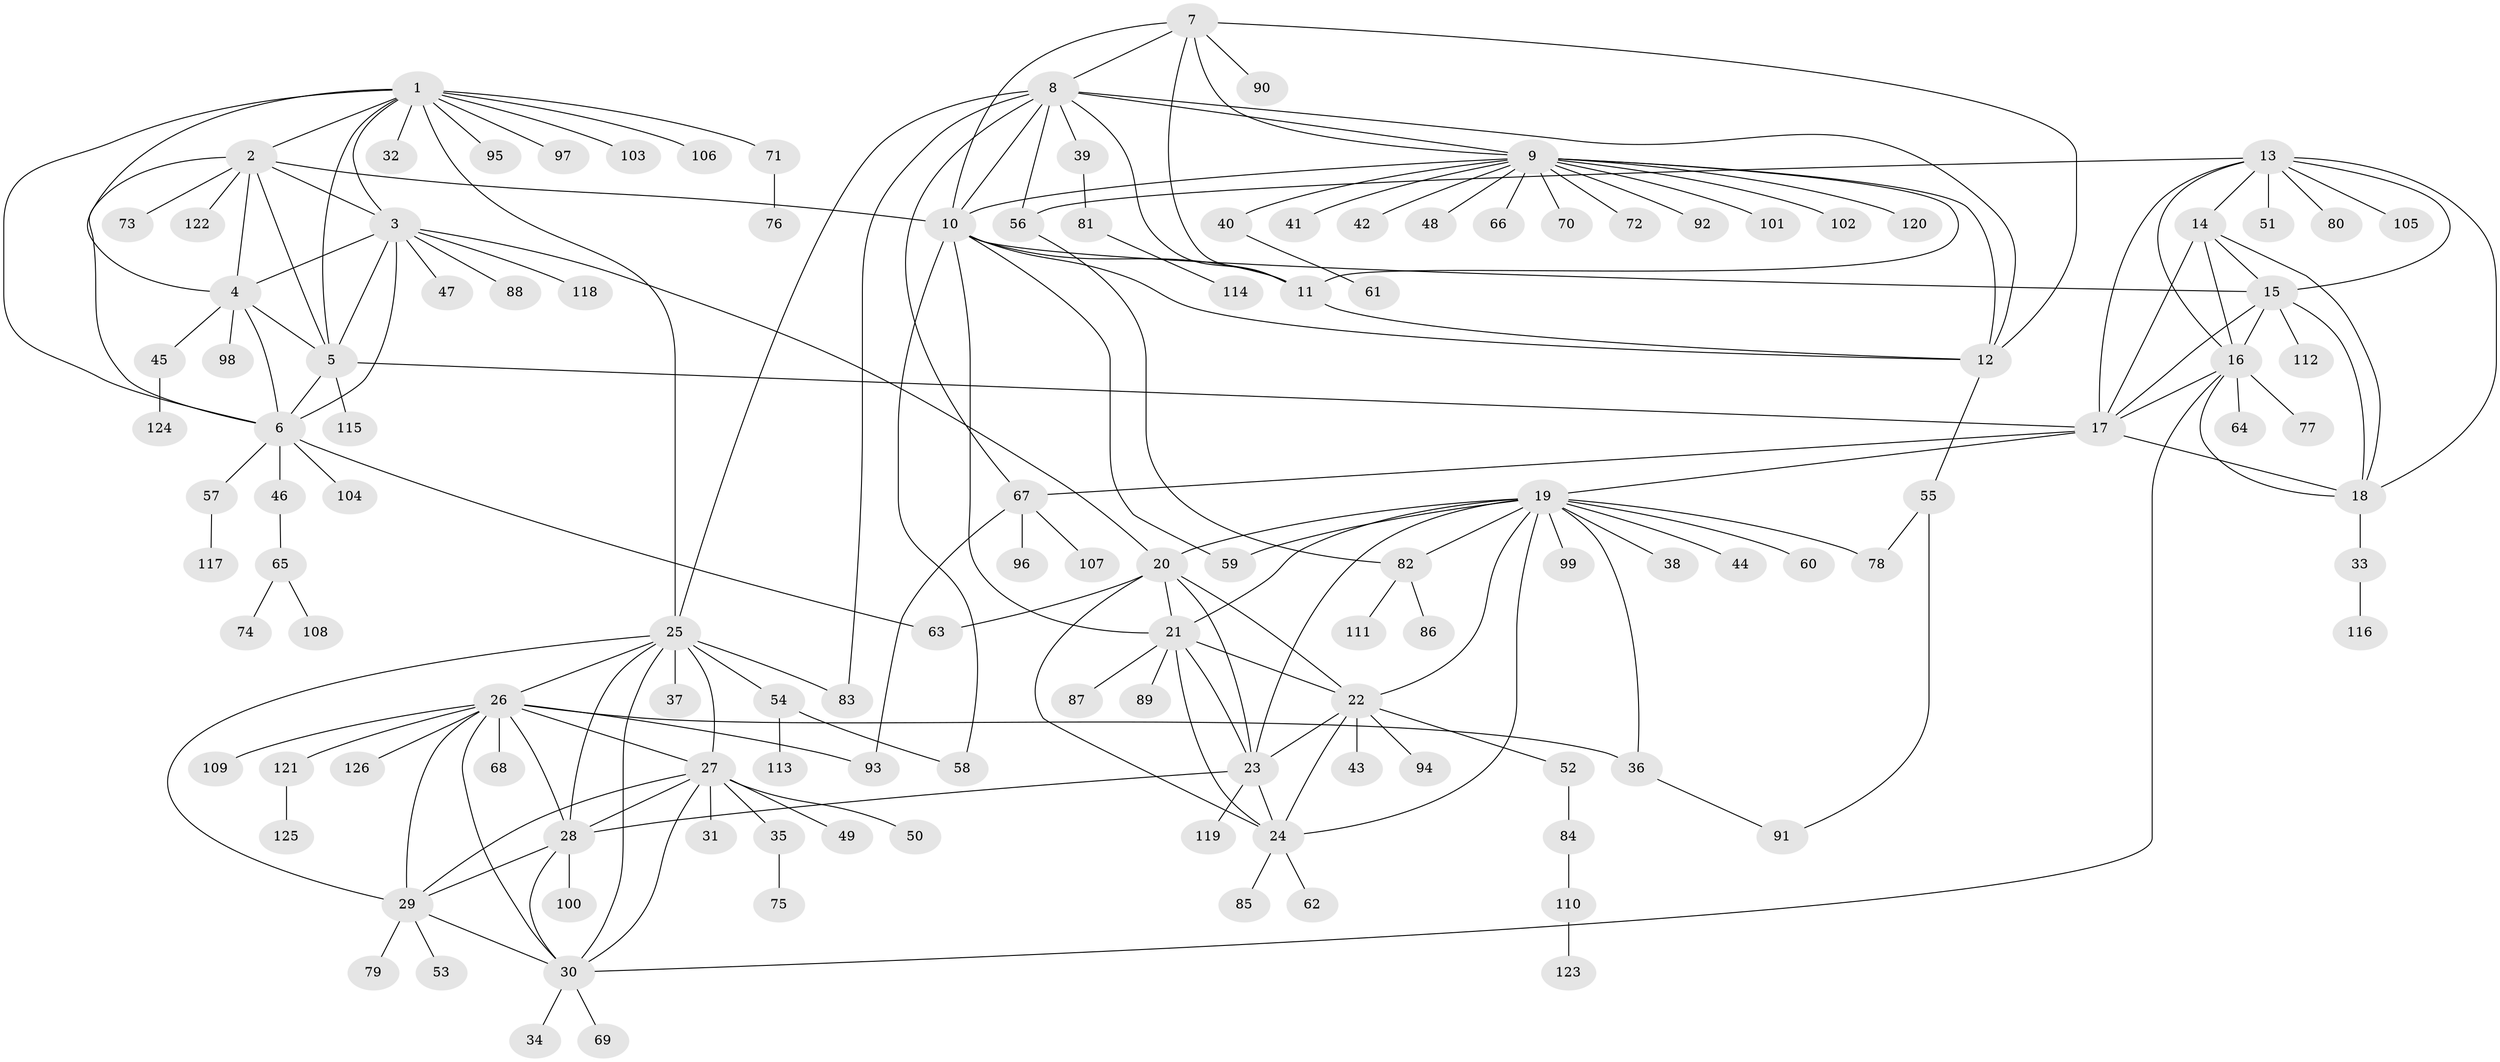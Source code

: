 // Generated by graph-tools (version 1.1) at 2025/11/02/27/25 16:11:35]
// undirected, 126 vertices, 192 edges
graph export_dot {
graph [start="1"]
  node [color=gray90,style=filled];
  1;
  2;
  3;
  4;
  5;
  6;
  7;
  8;
  9;
  10;
  11;
  12;
  13;
  14;
  15;
  16;
  17;
  18;
  19;
  20;
  21;
  22;
  23;
  24;
  25;
  26;
  27;
  28;
  29;
  30;
  31;
  32;
  33;
  34;
  35;
  36;
  37;
  38;
  39;
  40;
  41;
  42;
  43;
  44;
  45;
  46;
  47;
  48;
  49;
  50;
  51;
  52;
  53;
  54;
  55;
  56;
  57;
  58;
  59;
  60;
  61;
  62;
  63;
  64;
  65;
  66;
  67;
  68;
  69;
  70;
  71;
  72;
  73;
  74;
  75;
  76;
  77;
  78;
  79;
  80;
  81;
  82;
  83;
  84;
  85;
  86;
  87;
  88;
  89;
  90;
  91;
  92;
  93;
  94;
  95;
  96;
  97;
  98;
  99;
  100;
  101;
  102;
  103;
  104;
  105;
  106;
  107;
  108;
  109;
  110;
  111;
  112;
  113;
  114;
  115;
  116;
  117;
  118;
  119;
  120;
  121;
  122;
  123;
  124;
  125;
  126;
  1 -- 2;
  1 -- 3;
  1 -- 4;
  1 -- 5;
  1 -- 6;
  1 -- 25;
  1 -- 32;
  1 -- 71;
  1 -- 95;
  1 -- 97;
  1 -- 103;
  1 -- 106;
  2 -- 3;
  2 -- 4;
  2 -- 5;
  2 -- 6;
  2 -- 10;
  2 -- 73;
  2 -- 122;
  3 -- 4;
  3 -- 5;
  3 -- 6;
  3 -- 20;
  3 -- 47;
  3 -- 88;
  3 -- 118;
  4 -- 5;
  4 -- 6;
  4 -- 45;
  4 -- 98;
  5 -- 6;
  5 -- 17;
  5 -- 115;
  6 -- 46;
  6 -- 57;
  6 -- 63;
  6 -- 104;
  7 -- 8;
  7 -- 9;
  7 -- 10;
  7 -- 11;
  7 -- 12;
  7 -- 90;
  8 -- 9;
  8 -- 10;
  8 -- 11;
  8 -- 12;
  8 -- 25;
  8 -- 39;
  8 -- 56;
  8 -- 67;
  8 -- 83;
  9 -- 10;
  9 -- 11;
  9 -- 12;
  9 -- 40;
  9 -- 41;
  9 -- 42;
  9 -- 48;
  9 -- 66;
  9 -- 70;
  9 -- 72;
  9 -- 92;
  9 -- 101;
  9 -- 102;
  9 -- 120;
  10 -- 11;
  10 -- 12;
  10 -- 15;
  10 -- 21;
  10 -- 58;
  10 -- 59;
  11 -- 12;
  12 -- 55;
  13 -- 14;
  13 -- 15;
  13 -- 16;
  13 -- 17;
  13 -- 18;
  13 -- 51;
  13 -- 56;
  13 -- 80;
  13 -- 105;
  14 -- 15;
  14 -- 16;
  14 -- 17;
  14 -- 18;
  15 -- 16;
  15 -- 17;
  15 -- 18;
  15 -- 112;
  16 -- 17;
  16 -- 18;
  16 -- 30;
  16 -- 64;
  16 -- 77;
  17 -- 18;
  17 -- 19;
  17 -- 67;
  18 -- 33;
  19 -- 20;
  19 -- 21;
  19 -- 22;
  19 -- 23;
  19 -- 24;
  19 -- 36;
  19 -- 38;
  19 -- 44;
  19 -- 59;
  19 -- 60;
  19 -- 78;
  19 -- 82;
  19 -- 99;
  20 -- 21;
  20 -- 22;
  20 -- 23;
  20 -- 24;
  20 -- 63;
  21 -- 22;
  21 -- 23;
  21 -- 24;
  21 -- 87;
  21 -- 89;
  22 -- 23;
  22 -- 24;
  22 -- 43;
  22 -- 52;
  22 -- 94;
  23 -- 24;
  23 -- 28;
  23 -- 119;
  24 -- 62;
  24 -- 85;
  25 -- 26;
  25 -- 27;
  25 -- 28;
  25 -- 29;
  25 -- 30;
  25 -- 37;
  25 -- 54;
  25 -- 83;
  26 -- 27;
  26 -- 28;
  26 -- 29;
  26 -- 30;
  26 -- 36;
  26 -- 68;
  26 -- 93;
  26 -- 109;
  26 -- 121;
  26 -- 126;
  27 -- 28;
  27 -- 29;
  27 -- 30;
  27 -- 31;
  27 -- 35;
  27 -- 49;
  27 -- 50;
  28 -- 29;
  28 -- 30;
  28 -- 100;
  29 -- 30;
  29 -- 53;
  29 -- 79;
  30 -- 34;
  30 -- 69;
  33 -- 116;
  35 -- 75;
  36 -- 91;
  39 -- 81;
  40 -- 61;
  45 -- 124;
  46 -- 65;
  52 -- 84;
  54 -- 58;
  54 -- 113;
  55 -- 78;
  55 -- 91;
  56 -- 82;
  57 -- 117;
  65 -- 74;
  65 -- 108;
  67 -- 93;
  67 -- 96;
  67 -- 107;
  71 -- 76;
  81 -- 114;
  82 -- 86;
  82 -- 111;
  84 -- 110;
  110 -- 123;
  121 -- 125;
}
